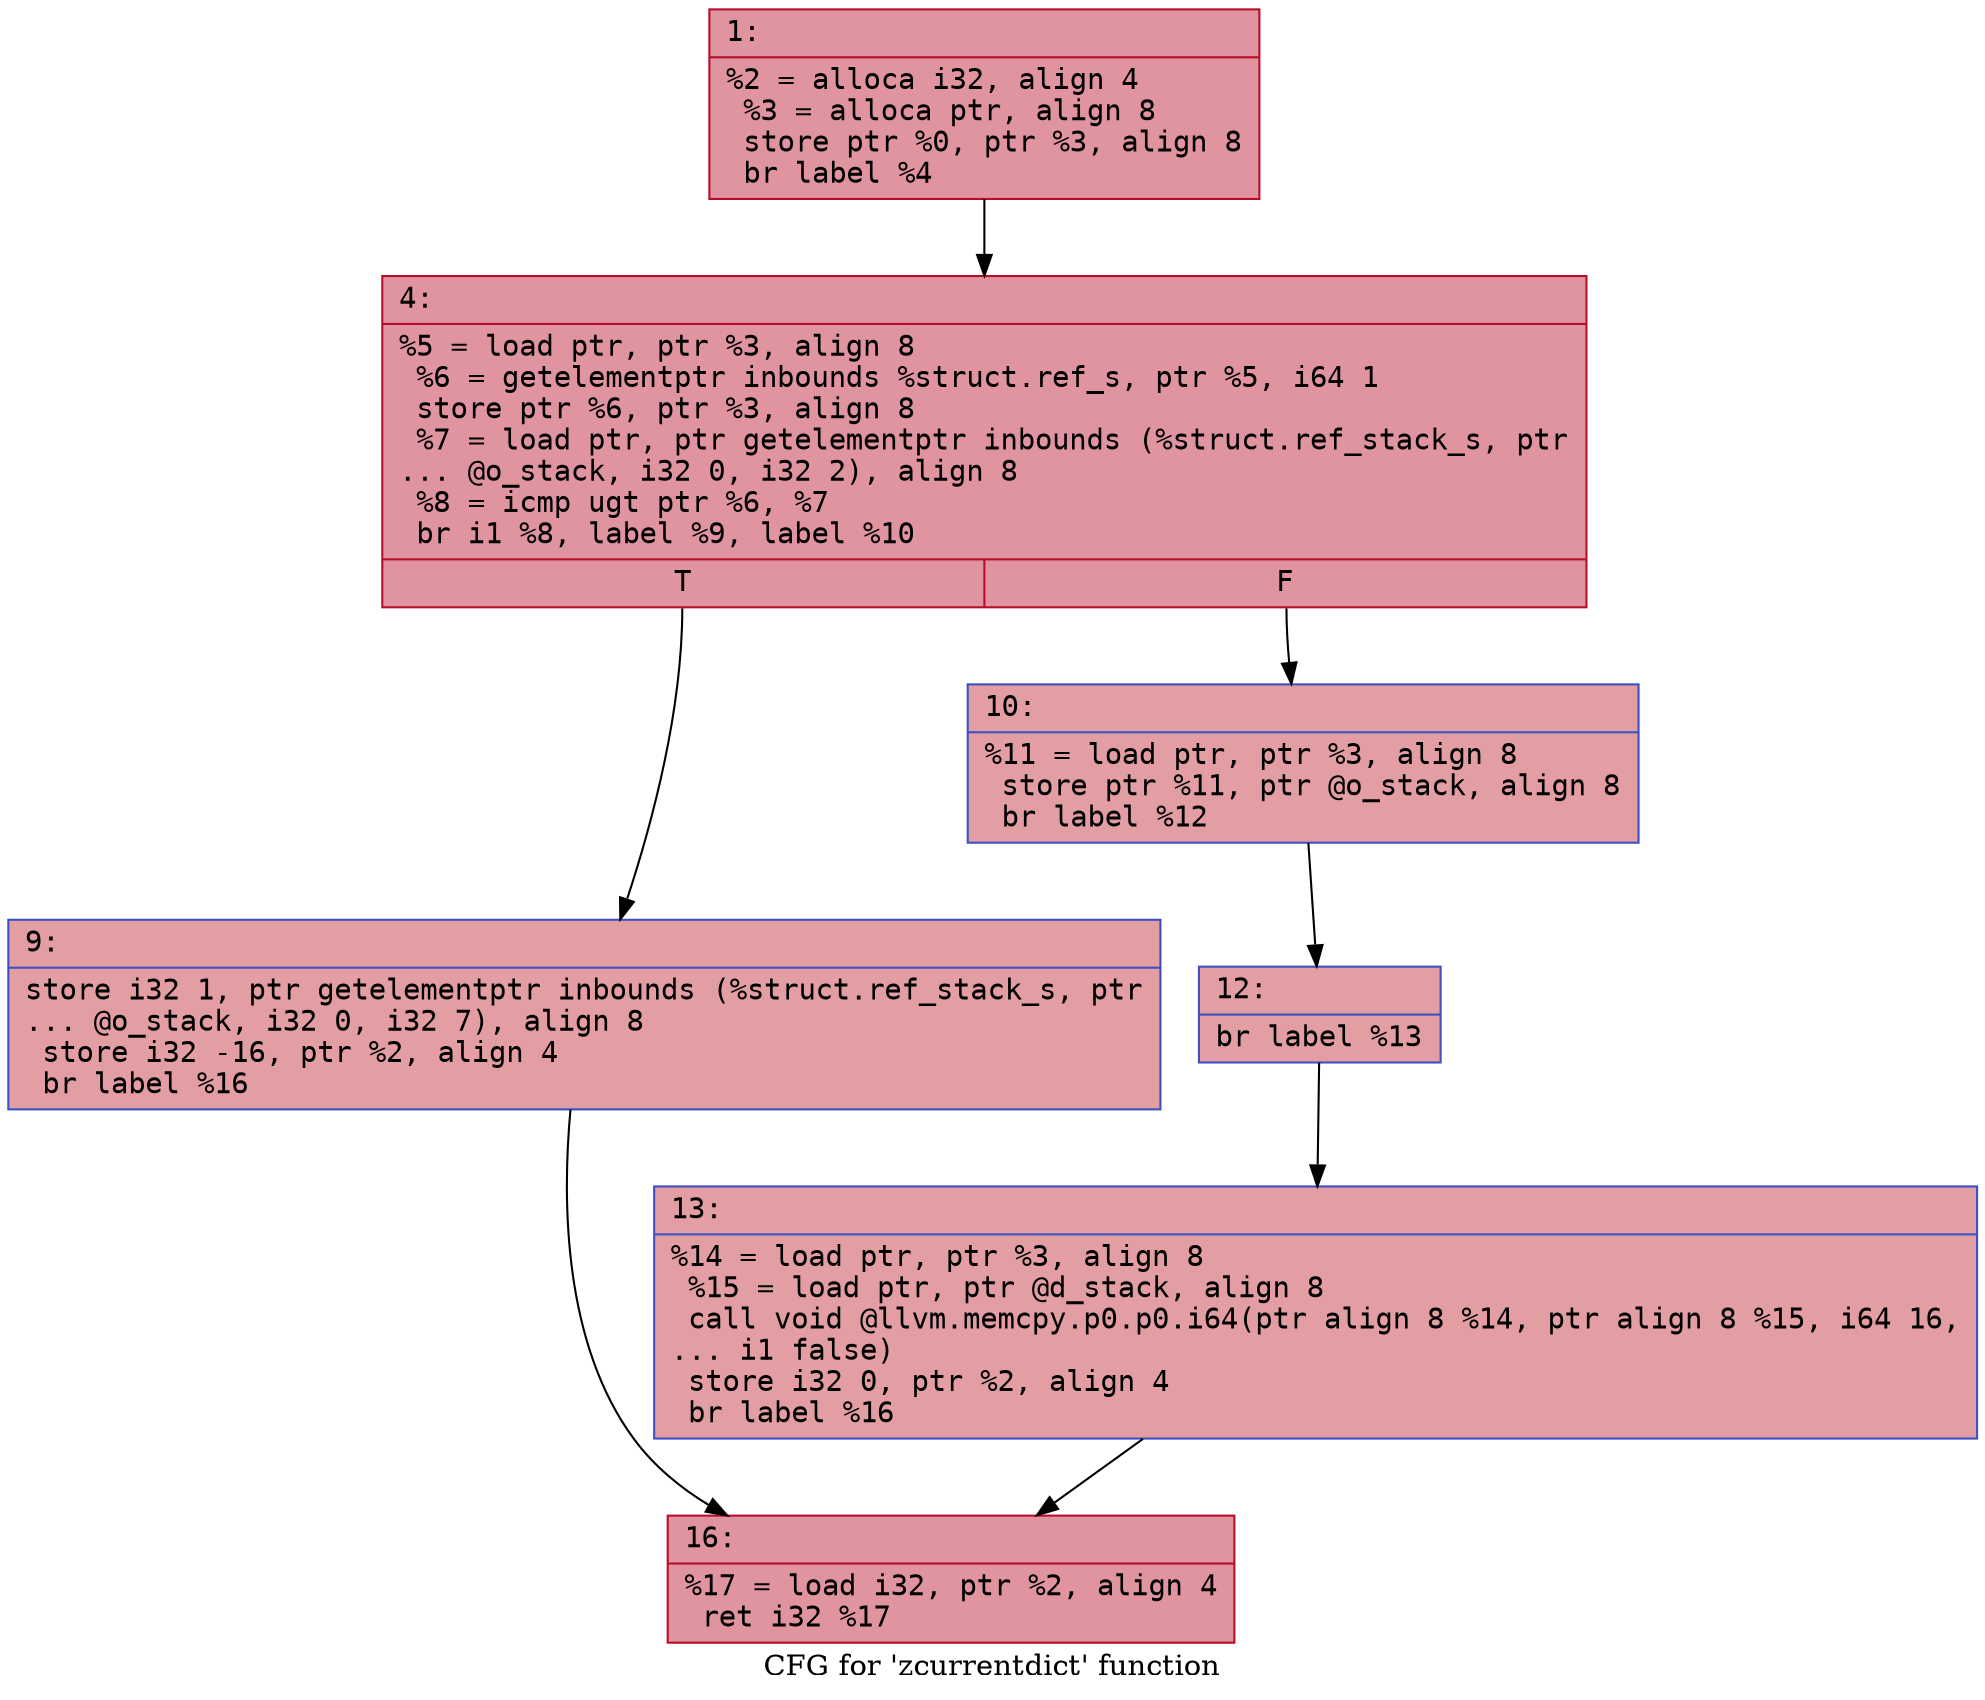 digraph "CFG for 'zcurrentdict' function" {
	label="CFG for 'zcurrentdict' function";

	Node0x600003c003c0 [shape=record,color="#b70d28ff", style=filled, fillcolor="#b70d2870" fontname="Courier",label="{1:\l|  %2 = alloca i32, align 4\l  %3 = alloca ptr, align 8\l  store ptr %0, ptr %3, align 8\l  br label %4\l}"];
	Node0x600003c003c0 -> Node0x600003c006e0[tooltip="1 -> 4\nProbability 100.00%" ];
	Node0x600003c006e0 [shape=record,color="#b70d28ff", style=filled, fillcolor="#b70d2870" fontname="Courier",label="{4:\l|  %5 = load ptr, ptr %3, align 8\l  %6 = getelementptr inbounds %struct.ref_s, ptr %5, i64 1\l  store ptr %6, ptr %3, align 8\l  %7 = load ptr, ptr getelementptr inbounds (%struct.ref_stack_s, ptr\l... @o_stack, i32 0, i32 2), align 8\l  %8 = icmp ugt ptr %6, %7\l  br i1 %8, label %9, label %10\l|{<s0>T|<s1>F}}"];
	Node0x600003c006e0:s0 -> Node0x600003c00730[tooltip="4 -> 9\nProbability 50.00%" ];
	Node0x600003c006e0:s1 -> Node0x600003c00780[tooltip="4 -> 10\nProbability 50.00%" ];
	Node0x600003c00730 [shape=record,color="#3d50c3ff", style=filled, fillcolor="#be242e70" fontname="Courier",label="{9:\l|  store i32 1, ptr getelementptr inbounds (%struct.ref_stack_s, ptr\l... @o_stack, i32 0, i32 7), align 8\l  store i32 -16, ptr %2, align 4\l  br label %16\l}"];
	Node0x600003c00730 -> Node0x600003c00870[tooltip="9 -> 16\nProbability 100.00%" ];
	Node0x600003c00780 [shape=record,color="#3d50c3ff", style=filled, fillcolor="#be242e70" fontname="Courier",label="{10:\l|  %11 = load ptr, ptr %3, align 8\l  store ptr %11, ptr @o_stack, align 8\l  br label %12\l}"];
	Node0x600003c00780 -> Node0x600003c007d0[tooltip="10 -> 12\nProbability 100.00%" ];
	Node0x600003c007d0 [shape=record,color="#3d50c3ff", style=filled, fillcolor="#be242e70" fontname="Courier",label="{12:\l|  br label %13\l}"];
	Node0x600003c007d0 -> Node0x600003c00820[tooltip="12 -> 13\nProbability 100.00%" ];
	Node0x600003c00820 [shape=record,color="#3d50c3ff", style=filled, fillcolor="#be242e70" fontname="Courier",label="{13:\l|  %14 = load ptr, ptr %3, align 8\l  %15 = load ptr, ptr @d_stack, align 8\l  call void @llvm.memcpy.p0.p0.i64(ptr align 8 %14, ptr align 8 %15, i64 16,\l... i1 false)\l  store i32 0, ptr %2, align 4\l  br label %16\l}"];
	Node0x600003c00820 -> Node0x600003c00870[tooltip="13 -> 16\nProbability 100.00%" ];
	Node0x600003c00870 [shape=record,color="#b70d28ff", style=filled, fillcolor="#b70d2870" fontname="Courier",label="{16:\l|  %17 = load i32, ptr %2, align 4\l  ret i32 %17\l}"];
}
